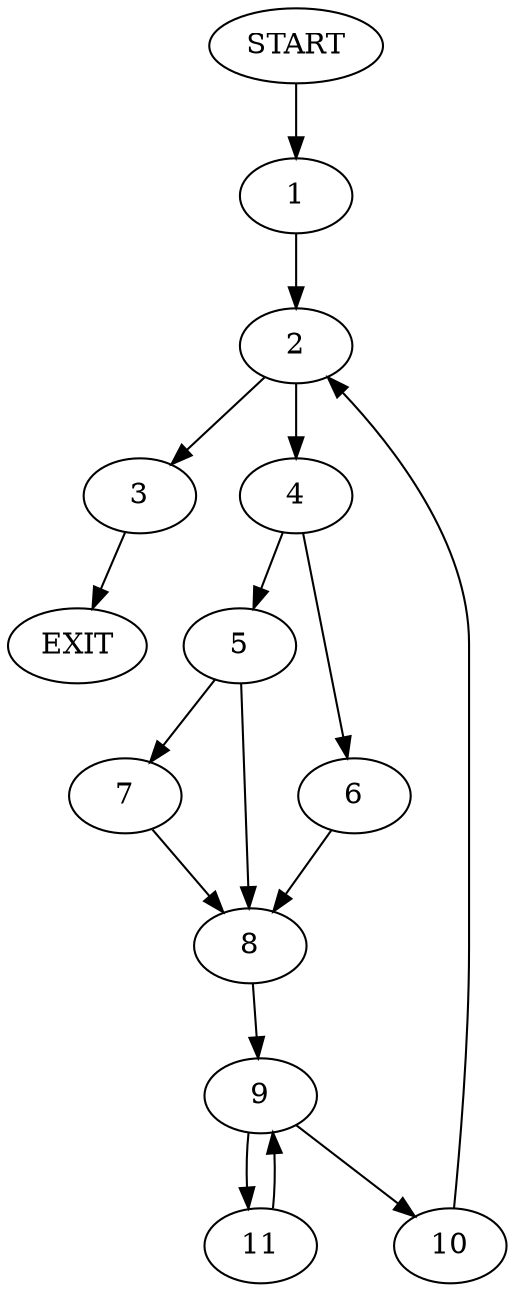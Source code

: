 digraph {
0 [label="START"]
12 [label="EXIT"]
0 -> 1
1 -> 2
2 -> 3
2 -> 4
3 -> 12
4 -> 5
4 -> 6
5 -> 7
5 -> 8
6 -> 8
8 -> 9
7 -> 8
9 -> 10
9 -> 11
10 -> 2
11 -> 9
}
